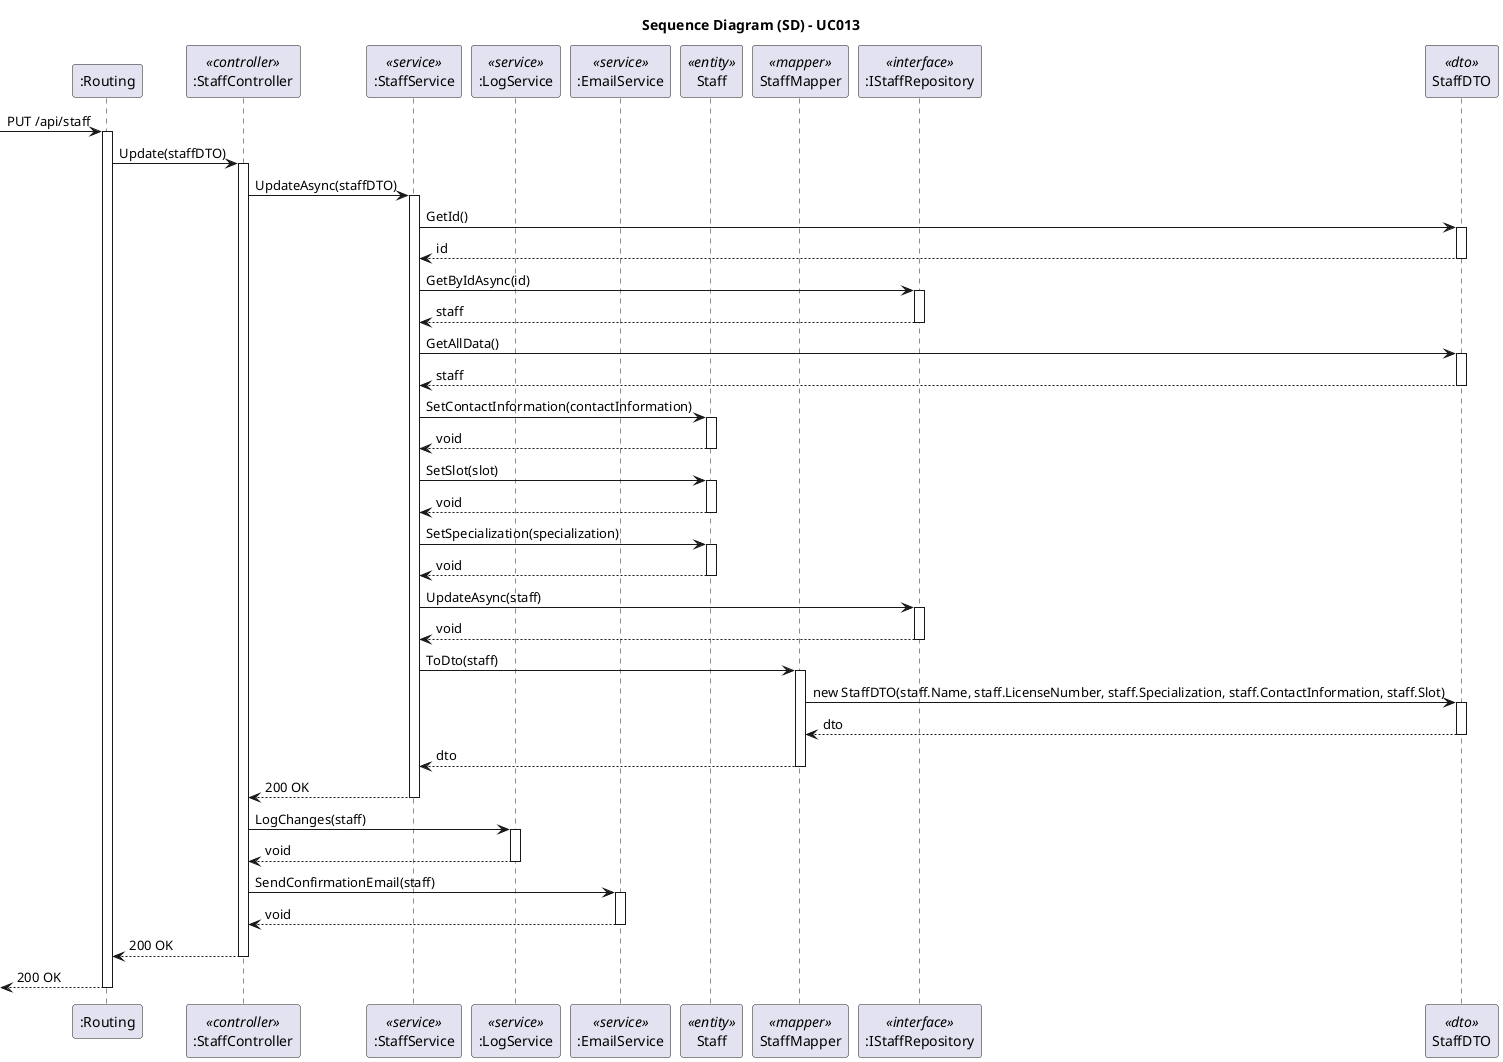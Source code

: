 @startuml
skinparam packageStyle rectangle
skinparam shadowing false
skinparam linetype polyline

skinparam classAttributeIconSize 0

title Sequence Diagram (SD) - UC013

participant ":Routing" as Routing
participant ":StaffController" as Controller <<controller>>
participant ":StaffService" as Service <<service>>
participant ":LogService" as LogService <<service>>
participant ":EmailService" as EmailService <<service>>
participant "Staff" as Staff <<entity>>
participant "StaffMapper" as Mapper <<mapper>>
participant ":IStaffRepository" as IRepository <<interface>>
participant "StaffDTO" as StaffDTO <<dto>>

-> Routing: PUT /api/staff
activate Routing

Routing -> Controller: Update(staffDTO)
activate Controller

Controller -> Service: UpdateAsync(staffDTO)
activate Service

    Service -> StaffDTO: GetId()
    activate StaffDTO
        StaffDTO --> Service: id
    deactivate StaffDTO

    Service -> IRepository: GetByIdAsync(id)
    activate IRepository
        IRepository --> Service: staff
    deactivate IRepository

    Service -> StaffDTO: GetAllData()
    activate StaffDTO
        StaffDTO --> Service: staff
    deactivate StaffDTO

    Service -> Staff: SetContactInformation(contactInformation)
    activate Staff
        Staff --> Service: void
    deactivate Staff

    Service -> Staff: SetSlot(slot)
    activate Staff
        Staff --> Service: void
    deactivate Staff

    Service -> Staff: SetSpecialization(specialization)
    activate Staff
        Staff --> Service: void
    deactivate Staff

    Service -> IRepository: UpdateAsync(staff)
    activate IRepository
        IRepository --> Service: void
    deactivate IRepository

    Service -> Mapper: ToDto(staff)
    activate Mapper
        Mapper -> StaffDTO: new StaffDTO(staff.Name, staff.LicenseNumber, staff.Specialization, staff.ContactInformation, staff.Slot)
        activate StaffDTO
            StaffDTO --> Mapper: dto
        deactivate StaffDTO
        Mapper --> Service: dto
    deactivate Mapper

    Service --> Controller: 200 OK 
deactivate Service

Controller -> LogService: LogChanges(staff)
activate LogService
    LogService --> Controller: void
deactivate LogService

Controller -> EmailService: SendConfirmationEmail(staff)
activate EmailService
    EmailService --> Controller: void
deactivate EmailService

Controller --> Routing: 200 OK
deactivate Controller

<-- Routing: 200 OK
deactivate Routing

@enduml